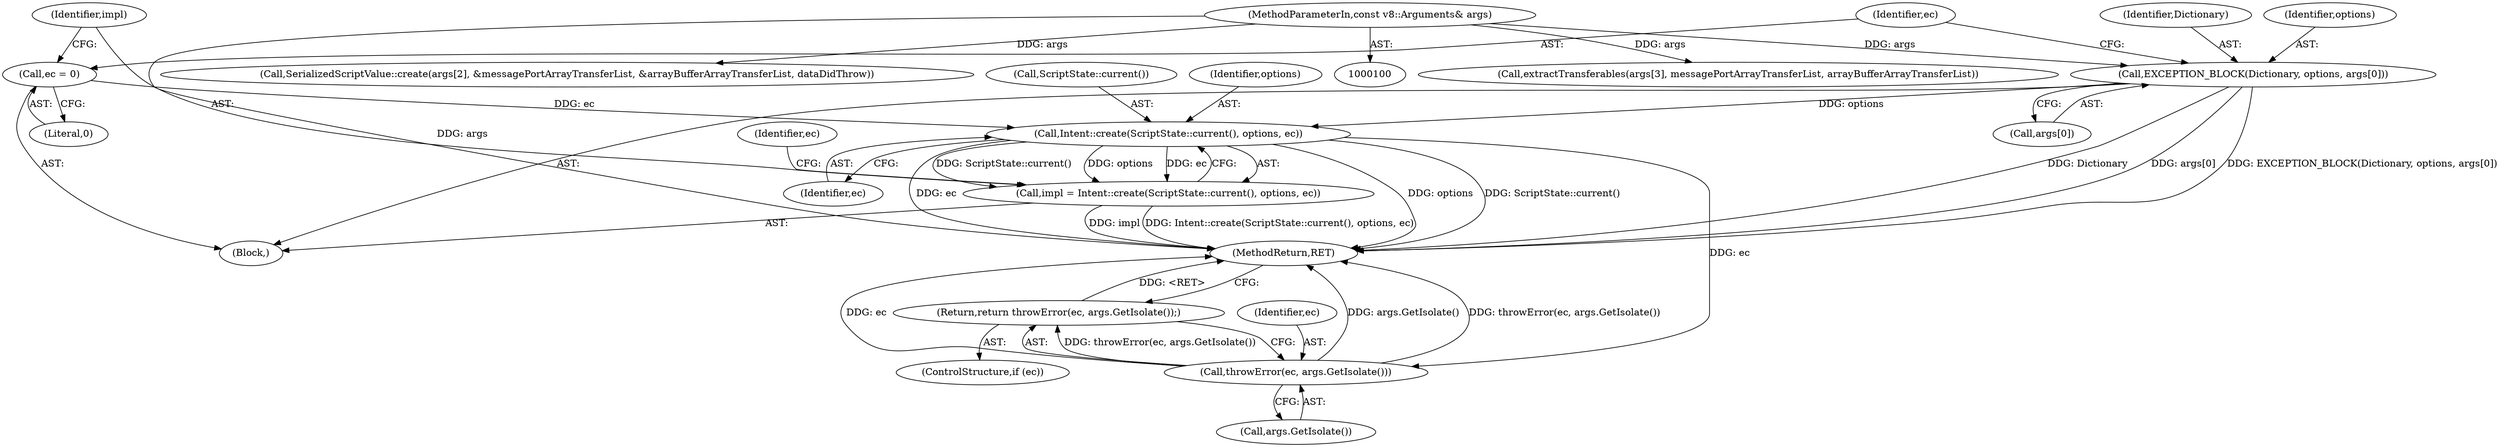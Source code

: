 digraph "0_Chrome_e9372a1bfd3588a80fcf49aa07321f0971dd6091_52@API" {
"1000142" [label="(Call,Intent::create(ScriptState::current(), options, ec))"];
"1000129" [label="(Call,EXCEPTION_BLOCK(Dictionary, options, args[0]))"];
"1000101" [label="(MethodParameterIn,const v8::Arguments& args)"];
"1000136" [label="(Call,ec = 0)"];
"1000140" [label="(Call,impl = Intent::create(ScriptState::current(), options, ec))"];
"1000149" [label="(Call,throwError(ec, args.GetIsolate()))"];
"1000148" [label="(Return,return throwError(ec, args.GetIsolate());)"];
"1000136" [label="(Call,ec = 0)"];
"1000147" [label="(Identifier,ec)"];
"1000142" [label="(Call,Intent::create(ScriptState::current(), options, ec))"];
"1000239" [label="(MethodReturn,RET)"];
"1000145" [label="(Identifier,ec)"];
"1000130" [label="(Identifier,Dictionary)"];
"1000137" [label="(Identifier,ec)"];
"1000149" [label="(Call,throwError(ec, args.GetIsolate()))"];
"1000151" [label="(Call,args.GetIsolate())"];
"1000138" [label="(Literal,0)"];
"1000148" [label="(Return,return throwError(ec, args.GetIsolate());)"];
"1000143" [label="(Call,ScriptState::current())"];
"1000101" [label="(MethodParameterIn,const v8::Arguments& args)"];
"1000131" [label="(Identifier,options)"];
"1000132" [label="(Call,args[0])"];
"1000129" [label="(Call,EXCEPTION_BLOCK(Dictionary, options, args[0]))"];
"1000144" [label="(Identifier,options)"];
"1000150" [label="(Identifier,ec)"];
"1000179" [label="(Call,extractTransferables(args[3], messagePortArrayTransferList, arrayBufferArrayTransferList))"];
"1000146" [label="(ControlStructure,if (ec))"];
"1000195" [label="(Call,SerializedScriptValue::create(args[2], &messagePortArrayTransferList, &arrayBufferArrayTransferList, dataDidThrow))"];
"1000128" [label="(Block,)"];
"1000140" [label="(Call,impl = Intent::create(ScriptState::current(), options, ec))"];
"1000141" [label="(Identifier,impl)"];
"1000142" -> "1000140"  [label="AST: "];
"1000142" -> "1000145"  [label="CFG: "];
"1000143" -> "1000142"  [label="AST: "];
"1000144" -> "1000142"  [label="AST: "];
"1000145" -> "1000142"  [label="AST: "];
"1000140" -> "1000142"  [label="CFG: "];
"1000142" -> "1000239"  [label="DDG: options"];
"1000142" -> "1000239"  [label="DDG: ScriptState::current()"];
"1000142" -> "1000239"  [label="DDG: ec"];
"1000142" -> "1000140"  [label="DDG: ScriptState::current()"];
"1000142" -> "1000140"  [label="DDG: options"];
"1000142" -> "1000140"  [label="DDG: ec"];
"1000129" -> "1000142"  [label="DDG: options"];
"1000136" -> "1000142"  [label="DDG: ec"];
"1000142" -> "1000149"  [label="DDG: ec"];
"1000129" -> "1000128"  [label="AST: "];
"1000129" -> "1000132"  [label="CFG: "];
"1000130" -> "1000129"  [label="AST: "];
"1000131" -> "1000129"  [label="AST: "];
"1000132" -> "1000129"  [label="AST: "];
"1000137" -> "1000129"  [label="CFG: "];
"1000129" -> "1000239"  [label="DDG: Dictionary"];
"1000129" -> "1000239"  [label="DDG: args[0]"];
"1000129" -> "1000239"  [label="DDG: EXCEPTION_BLOCK(Dictionary, options, args[0])"];
"1000101" -> "1000129"  [label="DDG: args"];
"1000101" -> "1000100"  [label="AST: "];
"1000101" -> "1000239"  [label="DDG: args"];
"1000101" -> "1000179"  [label="DDG: args"];
"1000101" -> "1000195"  [label="DDG: args"];
"1000136" -> "1000128"  [label="AST: "];
"1000136" -> "1000138"  [label="CFG: "];
"1000137" -> "1000136"  [label="AST: "];
"1000138" -> "1000136"  [label="AST: "];
"1000141" -> "1000136"  [label="CFG: "];
"1000140" -> "1000128"  [label="AST: "];
"1000141" -> "1000140"  [label="AST: "];
"1000147" -> "1000140"  [label="CFG: "];
"1000140" -> "1000239"  [label="DDG: Intent::create(ScriptState::current(), options, ec)"];
"1000140" -> "1000239"  [label="DDG: impl"];
"1000149" -> "1000148"  [label="AST: "];
"1000149" -> "1000151"  [label="CFG: "];
"1000150" -> "1000149"  [label="AST: "];
"1000151" -> "1000149"  [label="AST: "];
"1000148" -> "1000149"  [label="CFG: "];
"1000149" -> "1000239"  [label="DDG: args.GetIsolate()"];
"1000149" -> "1000239"  [label="DDG: throwError(ec, args.GetIsolate())"];
"1000149" -> "1000239"  [label="DDG: ec"];
"1000149" -> "1000148"  [label="DDG: throwError(ec, args.GetIsolate())"];
"1000148" -> "1000146"  [label="AST: "];
"1000239" -> "1000148"  [label="CFG: "];
"1000148" -> "1000239"  [label="DDG: <RET>"];
}
